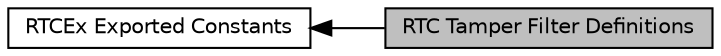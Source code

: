 digraph "RTC Tamper Filter Definitions"
{
  edge [fontname="Helvetica",fontsize="10",labelfontname="Helvetica",labelfontsize="10"];
  node [fontname="Helvetica",fontsize="10",shape=box];
  rankdir=LR;
  Node1 [label="RTC Tamper Filter Definitions",height=0.2,width=0.4,color="black", fillcolor="grey75", style="filled", fontcolor="black",tooltip=" "];
  Node2 [label="RTCEx Exported Constants",height=0.2,width=0.4,color="black", fillcolor="white", style="filled",URL="$group___r_t_c_ex___exported___constants.html",tooltip=" "];
  Node2->Node1 [shape=plaintext, dir="back", style="solid"];
}

